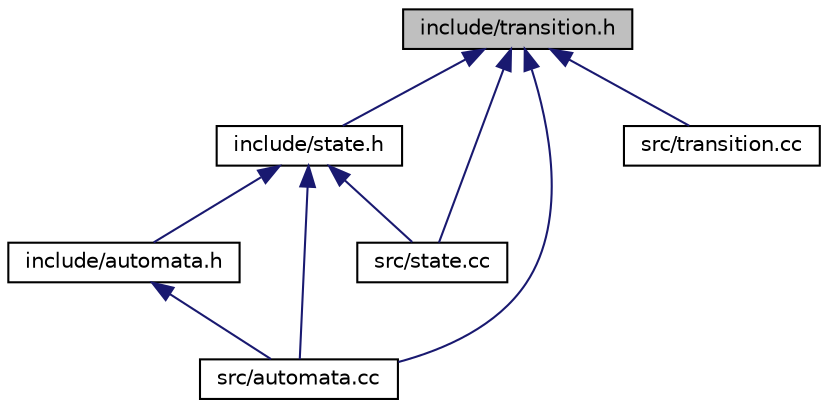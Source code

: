 digraph "include/transition.h"
{
 // LATEX_PDF_SIZE
  edge [fontname="Helvetica",fontsize="10",labelfontname="Helvetica",labelfontsize="10"];
  node [fontname="Helvetica",fontsize="10",shape=record];
  Node1 [label="include/transition.h",height=0.2,width=0.4,color="black", fillcolor="grey75", style="filled", fontcolor="black",tooltip="This file contains the transition class."];
  Node1 -> Node2 [dir="back",color="midnightblue",fontsize="10",style="solid"];
  Node2 [label="include/state.h",height=0.2,width=0.4,color="black", fillcolor="white", style="filled",URL="$state_8h.html",tooltip="This file contains the state class."];
  Node2 -> Node3 [dir="back",color="midnightblue",fontsize="10",style="solid"];
  Node3 [label="include/automata.h",height=0.2,width=0.4,color="black", fillcolor="white", style="filled",URL="$automata_8h.html",tooltip="This file contains the automata class."];
  Node3 -> Node4 [dir="back",color="midnightblue",fontsize="10",style="solid"];
  Node4 [label="src/automata.cc",height=0.2,width=0.4,color="black", fillcolor="white", style="filled",URL="$automata_8cc.html",tooltip="This file contains the different methods of the automata class."];
  Node2 -> Node4 [dir="back",color="midnightblue",fontsize="10",style="solid"];
  Node2 -> Node5 [dir="back",color="midnightblue",fontsize="10",style="solid"];
  Node5 [label="src/state.cc",height=0.2,width=0.4,color="black", fillcolor="white", style="filled",URL="$state_8cc.html",tooltip="This file contains the implementation of the state class."];
  Node1 -> Node4 [dir="back",color="midnightblue",fontsize="10",style="solid"];
  Node1 -> Node5 [dir="back",color="midnightblue",fontsize="10",style="solid"];
  Node1 -> Node6 [dir="back",color="midnightblue",fontsize="10",style="solid"];
  Node6 [label="src/transition.cc",height=0.2,width=0.4,color="black", fillcolor="white", style="filled",URL="$transition_8cc.html",tooltip="This file contains the implementation of the transition class."];
}
